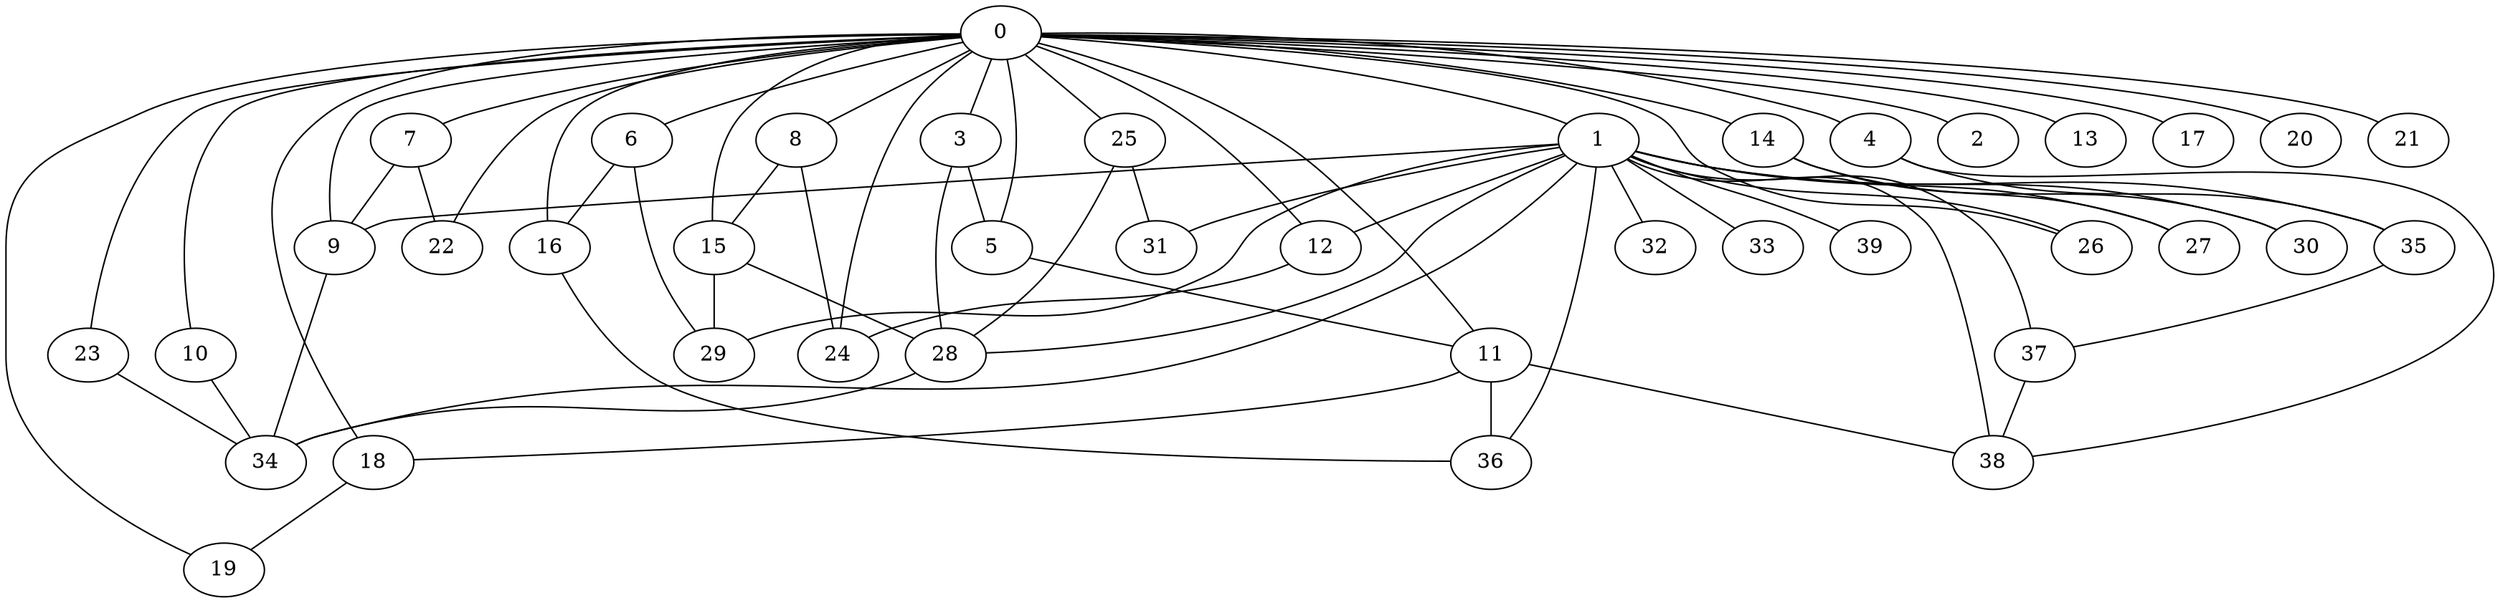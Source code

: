 
graph graphname {
    0 -- 1
0 -- 2
0 -- 3
0 -- 4
0 -- 5
0 -- 6
0 -- 7
0 -- 8
0 -- 9
0 -- 10
0 -- 11
0 -- 12
0 -- 13
0 -- 14
0 -- 15
0 -- 16
0 -- 17
0 -- 18
0 -- 19
0 -- 20
0 -- 21
0 -- 22
0 -- 23
0 -- 24
0 -- 25
0 -- 26
1 -- 32
1 -- 34
1 -- 35
1 -- 36
1 -- 37
1 -- 38
1 -- 33
1 -- 39
1 -- 26
1 -- 27
1 -- 28
1 -- 29
1 -- 30
1 -- 31
1 -- 9
1 -- 12
3 -- 5
3 -- 28
4 -- 38
4 -- 35
5 -- 11
6 -- 29
6 -- 16
7 -- 22
7 -- 9
8 -- 24
8 -- 15
9 -- 34
10 -- 34
11 -- 38
11 -- 18
11 -- 36
12 -- 24
14 -- 30
14 -- 27
15 -- 29
15 -- 28
16 -- 36
18 -- 19
23 -- 34
25 -- 31
25 -- 28
28 -- 34
35 -- 37
37 -- 38

}
